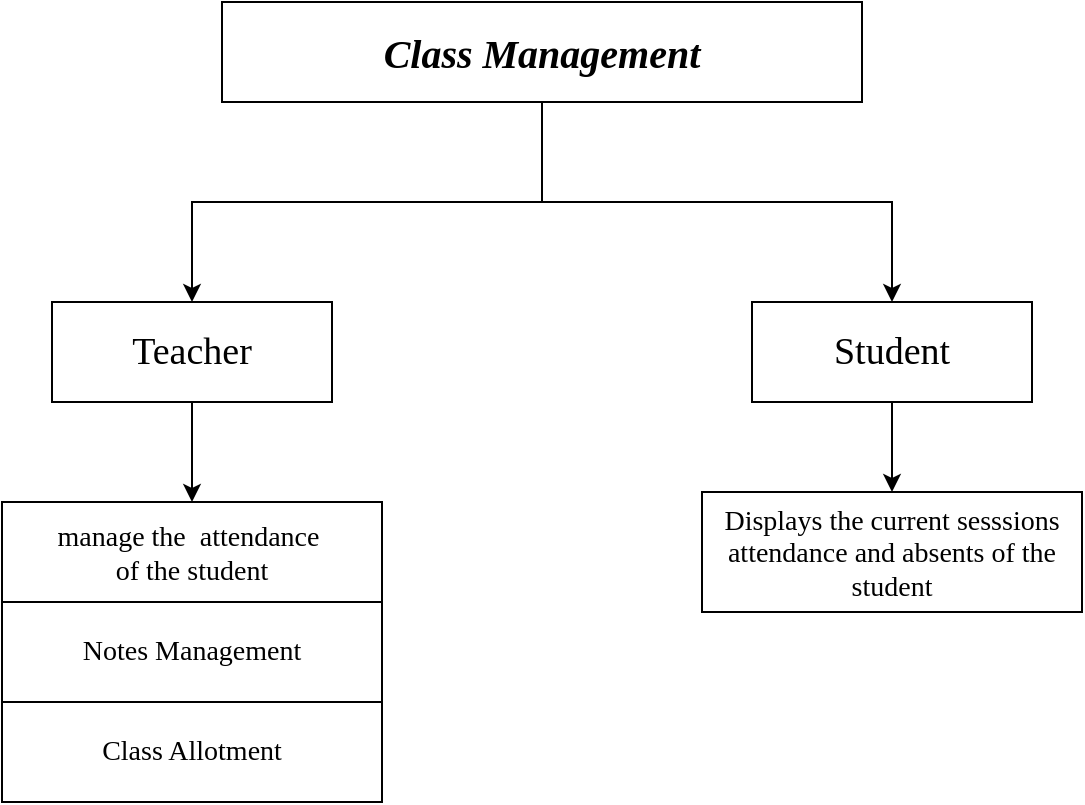 <mxfile version="25.0.3">
  <diagram name="Page-1" id="jze6NCNKCR_AcHRuRitR">
    <mxGraphModel dx="1050" dy="1665" grid="1" gridSize="10" guides="1" tooltips="1" connect="1" arrows="1" fold="1" page="1" pageScale="1" pageWidth="850" pageHeight="1100" math="0" shadow="0">
      <root>
        <mxCell id="0" />
        <mxCell id="1" parent="0" />
        <mxCell id="nD3NEYgJrYFvHJ0teJhV-4" style="edgeStyle=orthogonalEdgeStyle;rounded=0;orthogonalLoop=1;jettySize=auto;html=1;entryX=0.5;entryY=0;entryDx=0;entryDy=0;" edge="1" parent="1" source="nD3NEYgJrYFvHJ0teJhV-1" target="nD3NEYgJrYFvHJ0teJhV-2">
          <mxGeometry relative="1" as="geometry" />
        </mxCell>
        <mxCell id="nD3NEYgJrYFvHJ0teJhV-5" style="edgeStyle=orthogonalEdgeStyle;rounded=0;orthogonalLoop=1;jettySize=auto;html=1;entryX=0.5;entryY=0;entryDx=0;entryDy=0;" edge="1" parent="1" source="nD3NEYgJrYFvHJ0teJhV-1" target="nD3NEYgJrYFvHJ0teJhV-3">
          <mxGeometry relative="1" as="geometry" />
        </mxCell>
        <mxCell id="nD3NEYgJrYFvHJ0teJhV-1" value="&lt;b&gt;&lt;i&gt;&lt;font face=&quot;Verdana&quot; style=&quot;font-size: 20px;&quot;&gt;Class Management&lt;/font&gt;&lt;/i&gt;&lt;/b&gt;" style="rounded=0;whiteSpace=wrap;html=1;" vertex="1" parent="1">
          <mxGeometry x="265" y="-1090" width="320" height="50" as="geometry" />
        </mxCell>
        <mxCell id="nD3NEYgJrYFvHJ0teJhV-10" value="" style="edgeStyle=orthogonalEdgeStyle;rounded=0;orthogonalLoop=1;jettySize=auto;html=1;" edge="1" parent="1" source="nD3NEYgJrYFvHJ0teJhV-2" target="nD3NEYgJrYFvHJ0teJhV-9">
          <mxGeometry relative="1" as="geometry" />
        </mxCell>
        <mxCell id="nD3NEYgJrYFvHJ0teJhV-2" value="&lt;font face=&quot;Verdana&quot; style=&quot;font-size: 19px;&quot;&gt;Teacher&lt;/font&gt;" style="rounded=0;whiteSpace=wrap;html=1;" vertex="1" parent="1">
          <mxGeometry x="180" y="-940" width="140" height="50" as="geometry" />
        </mxCell>
        <mxCell id="nD3NEYgJrYFvHJ0teJhV-8" value="" style="edgeStyle=orthogonalEdgeStyle;rounded=0;orthogonalLoop=1;jettySize=auto;html=1;" edge="1" parent="1" source="nD3NEYgJrYFvHJ0teJhV-3" target="nD3NEYgJrYFvHJ0teJhV-7">
          <mxGeometry relative="1" as="geometry" />
        </mxCell>
        <mxCell id="nD3NEYgJrYFvHJ0teJhV-3" value="&lt;font face=&quot;Verdana&quot; style=&quot;font-size: 19px;&quot;&gt;Student&lt;/font&gt;" style="rounded=0;whiteSpace=wrap;html=1;" vertex="1" parent="1">
          <mxGeometry x="530" y="-940" width="140" height="50" as="geometry" />
        </mxCell>
        <mxCell id="nD3NEYgJrYFvHJ0teJhV-7" value="&lt;div&gt;&lt;font face=&quot;Verdana&quot; style=&quot;font-size: 14px;&quot;&gt;&lt;br&gt;&lt;/font&gt;&lt;/div&gt;&lt;font face=&quot;Verdana&quot; style=&quot;font-size: 14px;&quot;&gt;Displays the current sesssions attendance and absents of the student&lt;/font&gt;&lt;div&gt;&lt;br&gt;&lt;/div&gt;" style="rounded=0;whiteSpace=wrap;html=1;" vertex="1" parent="1">
          <mxGeometry x="505" y="-845" width="190" height="60" as="geometry" />
        </mxCell>
        <mxCell id="nD3NEYgJrYFvHJ0teJhV-9" value="&lt;div&gt;&lt;font style=&quot;font-size: 14px;&quot; face=&quot;Verdana&quot;&gt;&lt;br&gt;&lt;/font&gt;&lt;/div&gt;&lt;div&gt;&lt;font style=&quot;font-size: 14px;&quot; face=&quot;Verdana&quot;&gt;&lt;br&gt;&lt;/font&gt;&lt;/div&gt;&lt;font style=&quot;font-size: 14px;&quot; face=&quot;Verdana&quot;&gt;manage the&amp;nbsp; attendance&amp;nbsp;&lt;/font&gt;&lt;div&gt;&lt;font style=&quot;font-size: 14px;&quot; face=&quot;Verdana&quot;&gt;of the student&lt;/font&gt;&lt;div&gt;&lt;font style=&quot;font-size: 14px;&quot; face=&quot;Verdana&quot;&gt;&lt;br&gt;&lt;/font&gt;&lt;div&gt;&lt;div&gt;&lt;br&gt;&lt;/div&gt;&lt;/div&gt;&lt;/div&gt;&lt;/div&gt;" style="rounded=0;whiteSpace=wrap;html=1;" vertex="1" parent="1">
          <mxGeometry x="155" y="-840" width="190" height="50" as="geometry" />
        </mxCell>
        <mxCell id="nD3NEYgJrYFvHJ0teJhV-17" value="&lt;div&gt;&lt;font style=&quot;font-size: 14px;&quot; face=&quot;Verdana&quot;&gt;Notes Management&lt;/font&gt;&lt;/div&gt;" style="rounded=0;whiteSpace=wrap;html=1;" vertex="1" parent="1">
          <mxGeometry x="155" y="-790" width="190" height="50" as="geometry" />
        </mxCell>
        <mxCell id="nD3NEYgJrYFvHJ0teJhV-19" value="&lt;font face=&quot;Verdana&quot;&gt;&lt;span style=&quot;font-size: 14px;&quot;&gt;Class Allotment&lt;/span&gt;&lt;/font&gt;" style="rounded=0;whiteSpace=wrap;html=1;" vertex="1" parent="1">
          <mxGeometry x="155" y="-740" width="190" height="50" as="geometry" />
        </mxCell>
      </root>
    </mxGraphModel>
  </diagram>
</mxfile>
